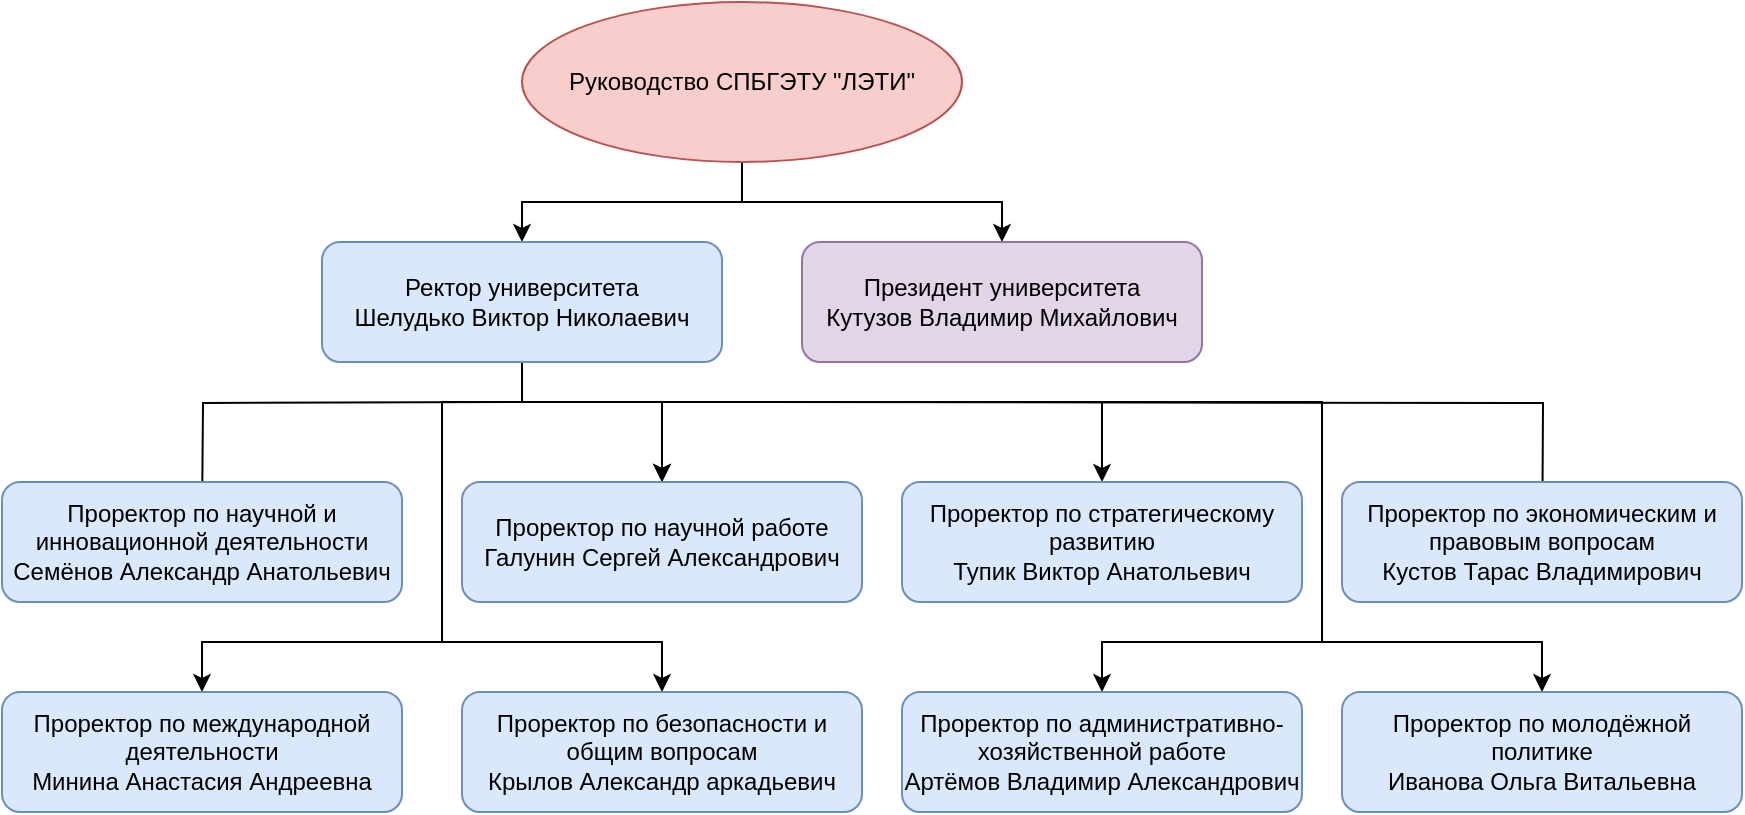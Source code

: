 <mxfile version="22.1.11" type="device">
  <diagram name="Page-1" id="74e2e168-ea6b-b213-b513-2b3c1d86103e">
    <mxGraphModel dx="994" dy="543" grid="1" gridSize="10" guides="1" tooltips="1" connect="1" arrows="1" fold="1" page="1" pageScale="1" pageWidth="1100" pageHeight="850" background="none" math="0" shadow="0">
      <root>
        <mxCell id="0" />
        <mxCell id="1" parent="0" />
        <mxCell id="FR8utgDmx2N-3jPKie-p-4" style="edgeStyle=orthogonalEdgeStyle;rounded=0;orthogonalLoop=1;jettySize=auto;html=1;entryX=0.5;entryY=0;entryDx=0;entryDy=0;" edge="1" parent="1" source="FR8utgDmx2N-3jPKie-p-2" target="FR8utgDmx2N-3jPKie-p-3">
          <mxGeometry relative="1" as="geometry" />
        </mxCell>
        <mxCell id="FR8utgDmx2N-3jPKie-p-7" style="edgeStyle=orthogonalEdgeStyle;rounded=0;orthogonalLoop=1;jettySize=auto;html=1;entryX=0.5;entryY=0;entryDx=0;entryDy=0;" edge="1" parent="1" source="FR8utgDmx2N-3jPKie-p-2" target="FR8utgDmx2N-3jPKie-p-5">
          <mxGeometry relative="1" as="geometry" />
        </mxCell>
        <mxCell id="FR8utgDmx2N-3jPKie-p-2" value="Руководство СПБГЭТУ &quot;ЛЭТИ&quot;" style="ellipse;whiteSpace=wrap;html=1;fillColor=#f8cecc;strokeColor=#b85450;" vertex="1" parent="1">
          <mxGeometry x="360" y="80" width="220" height="80" as="geometry" />
        </mxCell>
        <mxCell id="FR8utgDmx2N-3jPKie-p-12" style="edgeStyle=orthogonalEdgeStyle;rounded=0;orthogonalLoop=1;jettySize=auto;html=1;" edge="1" parent="1" source="FR8utgDmx2N-3jPKie-p-3" target="FR8utgDmx2N-3jPKie-p-10">
          <mxGeometry relative="1" as="geometry">
            <Array as="points">
              <mxPoint x="360" y="280" />
              <mxPoint x="430" y="280" />
            </Array>
          </mxGeometry>
        </mxCell>
        <mxCell id="FR8utgDmx2N-3jPKie-p-13" style="edgeStyle=orthogonalEdgeStyle;rounded=0;orthogonalLoop=1;jettySize=auto;html=1;" edge="1" parent="1" source="FR8utgDmx2N-3jPKie-p-3" target="FR8utgDmx2N-3jPKie-p-11">
          <mxGeometry relative="1" as="geometry">
            <Array as="points">
              <mxPoint x="360" y="280" />
              <mxPoint x="650" y="280" />
            </Array>
          </mxGeometry>
        </mxCell>
        <mxCell id="FR8utgDmx2N-3jPKie-p-14" style="edgeStyle=orthogonalEdgeStyle;rounded=0;orthogonalLoop=1;jettySize=auto;html=1;entryX=0.5;entryY=0;entryDx=0;entryDy=0;" edge="1" parent="1">
          <mxGeometry relative="1" as="geometry">
            <mxPoint x="360" y="280" as="sourcePoint" />
            <mxPoint x="200" y="340" as="targetPoint" />
          </mxGeometry>
        </mxCell>
        <mxCell id="FR8utgDmx2N-3jPKie-p-17" style="edgeStyle=orthogonalEdgeStyle;rounded=0;orthogonalLoop=1;jettySize=auto;html=1;" edge="1" parent="1">
          <mxGeometry relative="1" as="geometry">
            <mxPoint x="460" y="280" as="sourcePoint" />
            <mxPoint x="870" y="370" as="targetPoint" />
          </mxGeometry>
        </mxCell>
        <mxCell id="FR8utgDmx2N-3jPKie-p-20" style="edgeStyle=orthogonalEdgeStyle;rounded=0;orthogonalLoop=1;jettySize=auto;html=1;" edge="1" parent="1" target="FR8utgDmx2N-3jPKie-p-15">
          <mxGeometry relative="1" as="geometry">
            <mxPoint x="360" y="270" as="sourcePoint" />
            <Array as="points">
              <mxPoint x="360" y="280" />
              <mxPoint x="320" y="280" />
              <mxPoint x="320" y="400" />
              <mxPoint x="200" y="400" />
            </Array>
          </mxGeometry>
        </mxCell>
        <mxCell id="FR8utgDmx2N-3jPKie-p-24" value="" style="edgeStyle=orthogonalEdgeStyle;rounded=0;orthogonalLoop=1;jettySize=auto;html=1;" edge="1" parent="1" source="FR8utgDmx2N-3jPKie-p-3" target="FR8utgDmx2N-3jPKie-p-10">
          <mxGeometry relative="1" as="geometry">
            <Array as="points">
              <mxPoint x="360" y="280" />
              <mxPoint x="430" y="280" />
            </Array>
          </mxGeometry>
        </mxCell>
        <mxCell id="FR8utgDmx2N-3jPKie-p-25" style="edgeStyle=orthogonalEdgeStyle;rounded=0;orthogonalLoop=1;jettySize=auto;html=1;entryX=0.5;entryY=0;entryDx=0;entryDy=0;exitX=0.5;exitY=1;exitDx=0;exitDy=0;" edge="1" parent="1" source="FR8utgDmx2N-3jPKie-p-3" target="FR8utgDmx2N-3jPKie-p-21">
          <mxGeometry relative="1" as="geometry">
            <Array as="points">
              <mxPoint x="360" y="280" />
              <mxPoint x="320" y="280" />
              <mxPoint x="320" y="400" />
              <mxPoint x="430" y="400" />
            </Array>
          </mxGeometry>
        </mxCell>
        <mxCell id="FR8utgDmx2N-3jPKie-p-26" style="edgeStyle=orthogonalEdgeStyle;rounded=0;orthogonalLoop=1;jettySize=auto;html=1;entryX=0.5;entryY=0;entryDx=0;entryDy=0;" edge="1" parent="1" source="FR8utgDmx2N-3jPKie-p-3" target="FR8utgDmx2N-3jPKie-p-22">
          <mxGeometry relative="1" as="geometry">
            <Array as="points">
              <mxPoint x="360" y="280" />
              <mxPoint x="760" y="280" />
              <mxPoint x="760" y="400" />
              <mxPoint x="650" y="400" />
            </Array>
          </mxGeometry>
        </mxCell>
        <mxCell id="FR8utgDmx2N-3jPKie-p-27" style="edgeStyle=orthogonalEdgeStyle;rounded=0;orthogonalLoop=1;jettySize=auto;html=1;entryX=0.5;entryY=0;entryDx=0;entryDy=0;" edge="1" parent="1" source="FR8utgDmx2N-3jPKie-p-3" target="FR8utgDmx2N-3jPKie-p-23">
          <mxGeometry relative="1" as="geometry">
            <Array as="points">
              <mxPoint x="360" y="280" />
              <mxPoint x="760" y="280" />
              <mxPoint x="760" y="400" />
              <mxPoint x="870" y="400" />
            </Array>
          </mxGeometry>
        </mxCell>
        <mxCell id="FR8utgDmx2N-3jPKie-p-3" value="Ректор университета&lt;br&gt;Шелудько Виктор Николаевич" style="rounded=1;whiteSpace=wrap;html=1;fillColor=#dae8fc;strokeColor=#6c8ebf;" vertex="1" parent="1">
          <mxGeometry x="260" y="200" width="200" height="60" as="geometry" />
        </mxCell>
        <mxCell id="FR8utgDmx2N-3jPKie-p-5" value="Президент университета&lt;br&gt;Кутузов Владимир Михайлович" style="rounded=1;whiteSpace=wrap;html=1;fillColor=#e1d5e7;strokeColor=#9673a6;" vertex="1" parent="1">
          <mxGeometry x="500" y="200" width="200" height="60" as="geometry" />
        </mxCell>
        <mxCell id="FR8utgDmx2N-3jPKie-p-8" value="Проректор по научной и инновационной деятельности&lt;br&gt;Семёнов Александр Анатольевич" style="rounded=1;whiteSpace=wrap;html=1;fillColor=#dae8fc;strokeColor=#6c8ebf;" vertex="1" parent="1">
          <mxGeometry x="100" y="320" width="200" height="60" as="geometry" />
        </mxCell>
        <mxCell id="FR8utgDmx2N-3jPKie-p-10" value="Проректор по научной работе&lt;br&gt;Галунин Сергей Александрович" style="rounded=1;whiteSpace=wrap;html=1;fillColor=#dae8fc;strokeColor=#6c8ebf;" vertex="1" parent="1">
          <mxGeometry x="330" y="320" width="200" height="60" as="geometry" />
        </mxCell>
        <mxCell id="FR8utgDmx2N-3jPKie-p-11" value="Проректор по стратегическому развитию&lt;br&gt;Тупик Виктор Анатольевич" style="rounded=1;whiteSpace=wrap;html=1;fillColor=#dae8fc;strokeColor=#6c8ebf;" vertex="1" parent="1">
          <mxGeometry x="550" y="320" width="200" height="60" as="geometry" />
        </mxCell>
        <mxCell id="FR8utgDmx2N-3jPKie-p-15" value="Проректор по международной деятельности&lt;br&gt;Минина Анастасия Андреевна" style="rounded=1;whiteSpace=wrap;html=1;fillColor=#dae8fc;strokeColor=#6c8ebf;" vertex="1" parent="1">
          <mxGeometry x="100" y="425" width="200" height="60" as="geometry" />
        </mxCell>
        <mxCell id="FR8utgDmx2N-3jPKie-p-16" value="Проректор по экономическим и правовым вопросам&lt;br&gt;Кустов Тарас Владимирович" style="rounded=1;whiteSpace=wrap;html=1;fillColor=#dae8fc;strokeColor=#6c8ebf;" vertex="1" parent="1">
          <mxGeometry x="770" y="320" width="200" height="60" as="geometry" />
        </mxCell>
        <mxCell id="FR8utgDmx2N-3jPKie-p-21" value="Проректор по безопасности и общим вопросам&lt;br&gt;Крылов Александр аркадьевич" style="rounded=1;whiteSpace=wrap;html=1;fillColor=#dae8fc;strokeColor=#6c8ebf;" vertex="1" parent="1">
          <mxGeometry x="330" y="425" width="200" height="60" as="geometry" />
        </mxCell>
        <mxCell id="FR8utgDmx2N-3jPKie-p-22" value="Проректор по административно-хозяйственной работе&lt;br&gt;Артёмов Владимир Александрович" style="rounded=1;whiteSpace=wrap;html=1;fillColor=#dae8fc;strokeColor=#6c8ebf;" vertex="1" parent="1">
          <mxGeometry x="550" y="425" width="200" height="60" as="geometry" />
        </mxCell>
        <mxCell id="FR8utgDmx2N-3jPKie-p-23" value="Проректор по молодёжной политике&lt;br&gt;Иванова Ольга Витальевна" style="rounded=1;whiteSpace=wrap;html=1;fillColor=#dae8fc;strokeColor=#6c8ebf;" vertex="1" parent="1">
          <mxGeometry x="770" y="425" width="200" height="60" as="geometry" />
        </mxCell>
      </root>
    </mxGraphModel>
  </diagram>
</mxfile>
